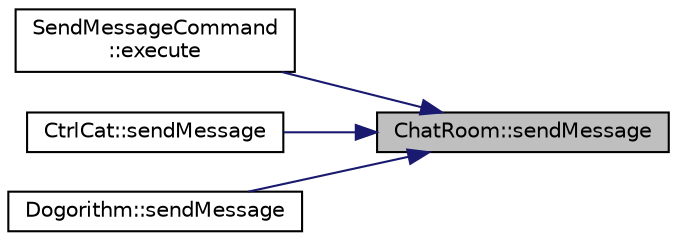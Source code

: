 digraph "ChatRoom::sendMessage"
{
 // LATEX_PDF_SIZE
  edge [fontname="Helvetica",fontsize="10",labelfontname="Helvetica",labelfontsize="10"];
  node [fontname="Helvetica",fontsize="10",shape=record];
  rankdir="RL";
  Node1 [label="ChatRoom::sendMessage",height=0.2,width=0.4,color="black", fillcolor="grey75", style="filled", fontcolor="black",tooltip="Send a message from a user to the chat room."];
  Node1 -> Node2 [dir="back",color="midnightblue",fontsize="10",style="solid",fontname="Helvetica"];
  Node2 [label="SendMessageCommand\l::execute",height=0.2,width=0.4,color="black", fillcolor="white", style="filled",URL="$classSendMessageCommand.html#a1393dfb26e5e5c580c87fb1f0aa38276",tooltip="Execute the send message operation."];
  Node1 -> Node3 [dir="back",color="midnightblue",fontsize="10",style="solid",fontname="Helvetica"];
  Node3 [label="CtrlCat::sendMessage",height=0.2,width=0.4,color="black", fillcolor="white", style="filled",URL="$classCtrlCat.html#a2ed0c39ec284623d2fc58637e3af129e",tooltip="Send a message from a user to the chat room."];
  Node1 -> Node4 [dir="back",color="midnightblue",fontsize="10",style="solid",fontname="Helvetica"];
  Node4 [label="Dogorithm::sendMessage",height=0.2,width=0.4,color="black", fillcolor="white", style="filled",URL="$classDogorithm.html#aadada81b37e948ed025aa56e106c2c08",tooltip="Send a message from a user to the chat room."];
}

